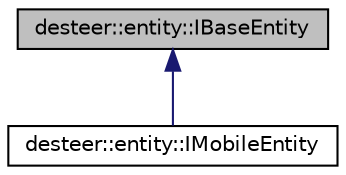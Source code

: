 digraph G
{
  edge [fontname="Helvetica",fontsize="10",labelfontname="Helvetica",labelfontsize="10"];
  node [fontname="Helvetica",fontsize="10",shape=record];
  Node1 [label="desteer::entity::IBaseEntity",height=0.2,width=0.4,color="black", fillcolor="grey75", style="filled" fontcolor="black"];
  Node1 -> Node2 [dir=back,color="midnightblue",fontsize="10",style="solid",fontname="Helvetica"];
  Node2 [label="desteer::entity::IMobileEntity",height=0.2,width=0.4,color="black", fillcolor="white", style="filled",URL="$classdesteer_1_1entity_1_1_i_mobile_entity.html"];
}

